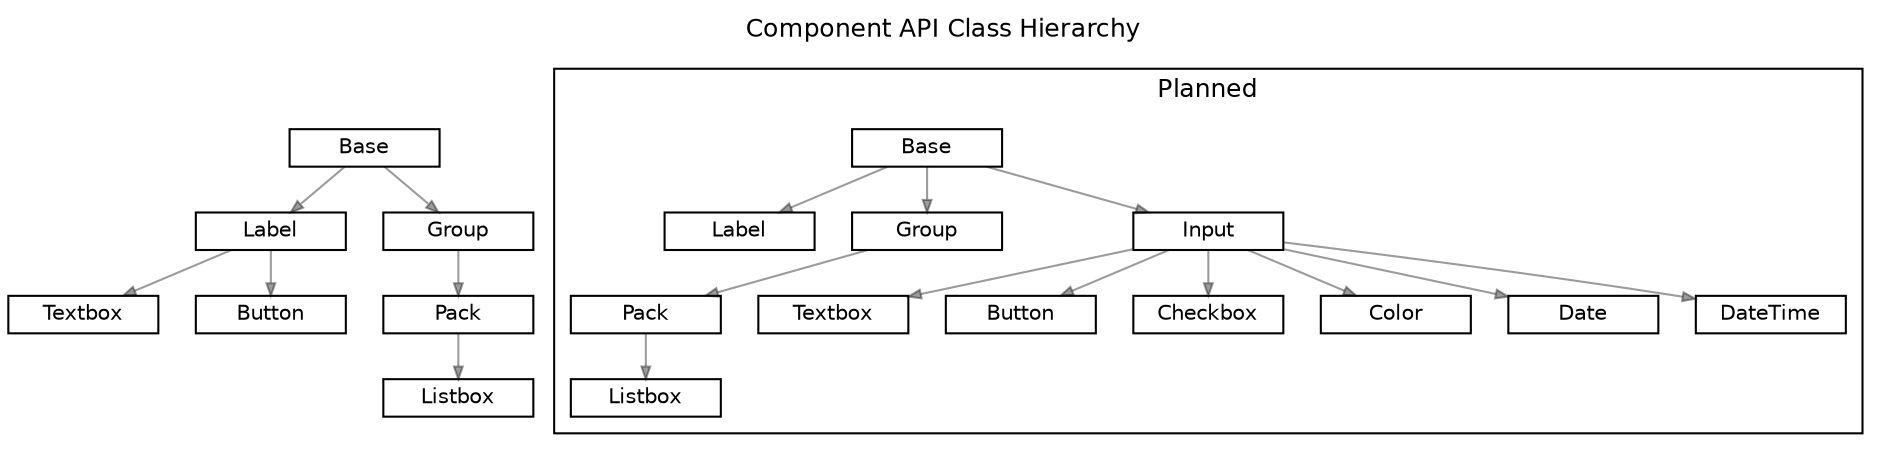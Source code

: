 digraph component_planned_api {
  label = "Component API Class Hierarchy";
  labelloc="top";
  fontsize=12;
  fontname=Helvetica;
  ranksep=0.3;
  rankdir=TB;

  node[fontsize=10, fontname=Helvetica, shape=box, width=1, height=0.25, fixedsize=true]
  edge[fontsize=10, fontname=Helvetica, arrowsize=0.6, color="#00000064"];

  component_base [label="Base"];
  component_label [label="Label"];
  component_textbox [label="Textbox"];
  component_button [label="Button"];
  component_group [label="Group"];
  component_pack [label="Pack"];
  component_listbox [label="Listbox"];

  component_base -> component_label;
  component_label -> component_textbox;
  component_label -> component_button;
  component_base -> component_group;
  component_group -> component_pack;
  component_pack -> component_listbox;

  subgraph cluster_planned {
    label="Planned";


    planned_base [label="Base"];
    planned_label [label="Label"];

    planned_group [label="Group"];
    planned_pack [label="Pack"];
    planned_listbox [label="Listbox"];

    planned_input [label="Input"];
    planned_textbox [label="Textbox"];
    planned_button [label="Button"];
    planned_checkbox [label="Checkbox"];
    planned_color [label="Color"];
    planned_date [label="Date"];
    planned_date_time [label="DateTime"];


    planned_base -> planned_label;

    planned_base -> planned_group;
    planned_group -> planned_pack;
    planned_pack -> planned_listbox;

    planned_base -> planned_input;
    planned_input -> planned_textbox;
    planned_input -> planned_button;
    planned_input -> planned_checkbox;
    planned_input -> planned_color;
    planned_input -> planned_date;
    planned_input -> planned_date_time;

    /*"Label" -> "Textbox";
    "Label" -> "Button";
    "Base" -> "Group";
    "Group" -> "Pack";
    "Group" -> "TableCell" [style=dotted];
    "Group" -> "MenuItem" [style=dotted];
    "Pack" -> "Listbox";
    "Pack" -> "Form" [style=dotted];
    "Pack" -> "FormField" [style=dotted];
    "Pack" -> "Table" [style=dotted];
    "Pack" -> "TableColumn" [style=dotted];
    "Pack" -> "Menu" [style=dotted];*/
  }
}
